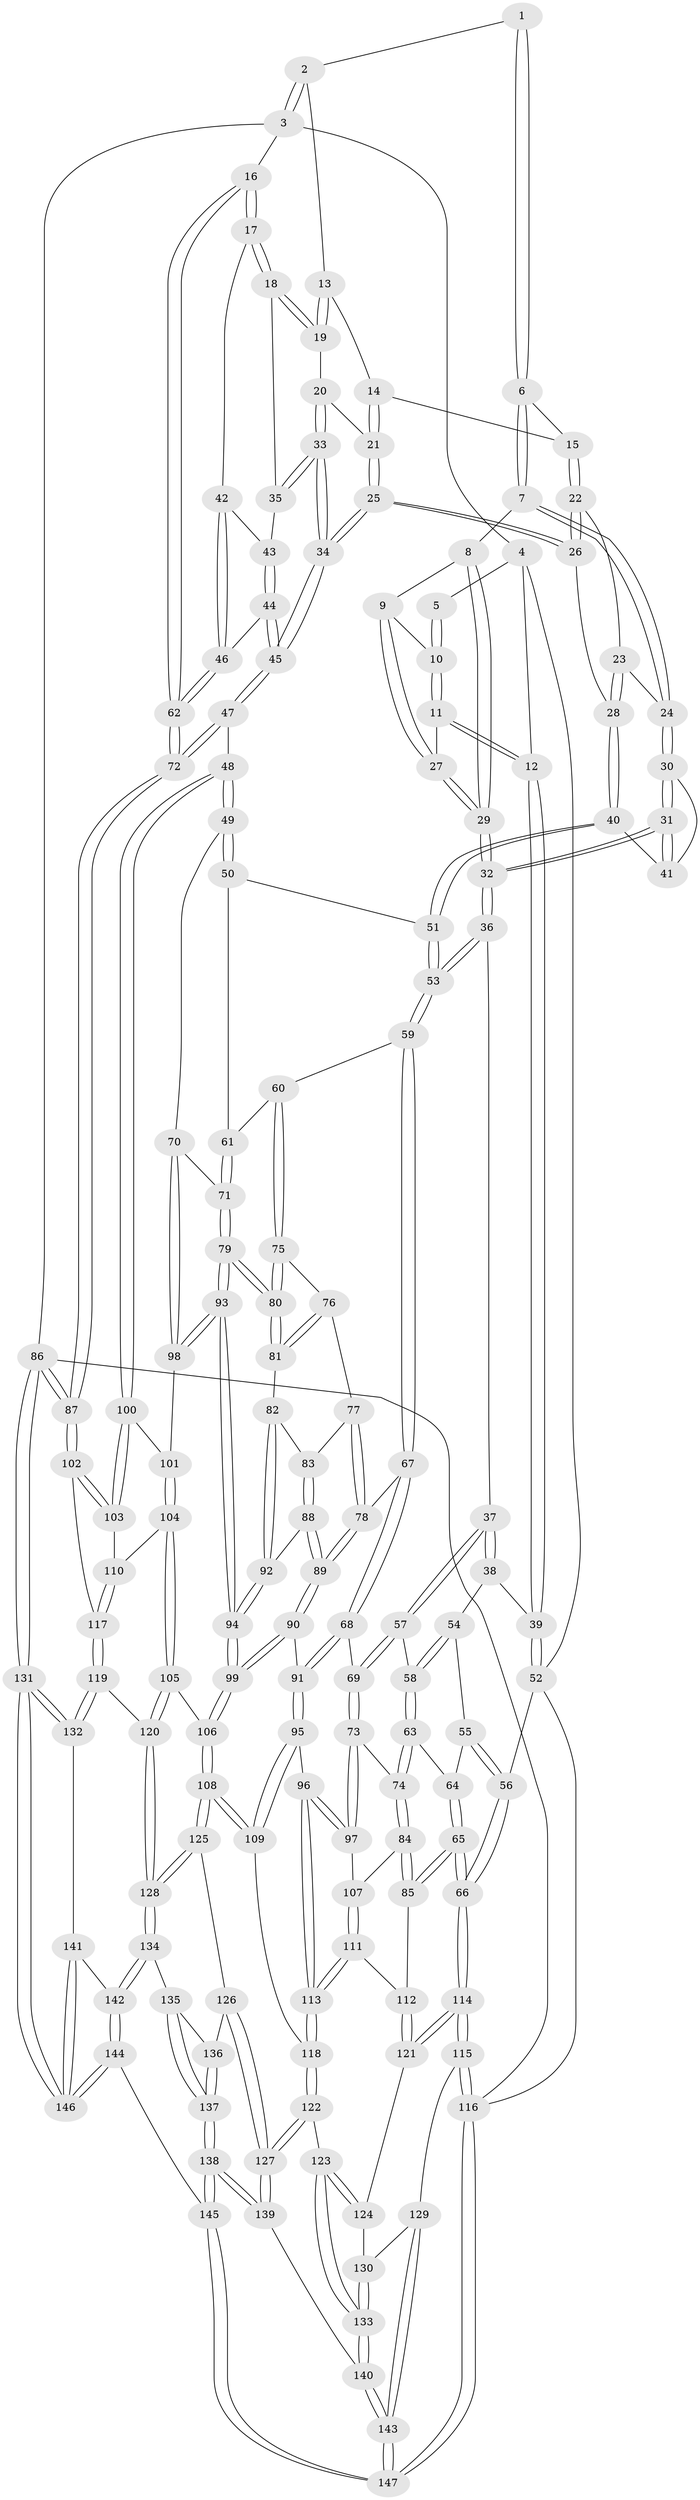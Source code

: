 // coarse degree distribution, {4: 0.30392156862745096, 6: 0.19607843137254902, 3: 0.09803921568627451, 5: 0.39215686274509803, 2: 0.00980392156862745}
// Generated by graph-tools (version 1.1) at 2025/21/03/04/25 18:21:34]
// undirected, 147 vertices, 364 edges
graph export_dot {
graph [start="1"]
  node [color=gray90,style=filled];
  1 [pos="+0.6528622352191632+0"];
  2 [pos="+0.995042605401821+0"];
  3 [pos="+1+0"];
  4 [pos="+0.21485087706456998+0"];
  5 [pos="+0.4826781509142494+0"];
  6 [pos="+0.6415847258002846+0.04096355912989304"];
  7 [pos="+0.5873101181056543+0.10327074196220232"];
  8 [pos="+0.5504692664759991+0.10248859475799485"];
  9 [pos="+0.529799668514492+0.09687161464763877"];
  10 [pos="+0.4623075991730949+0.03515985103043216"];
  11 [pos="+0.38180717780588264+0.09661674295823562"];
  12 [pos="+0.19952395933463607+0.13239180271293025"];
  13 [pos="+0.7296004286947123+0.08862249394250066"];
  14 [pos="+0.7179766022746482+0.09335916560824074"];
  15 [pos="+0.7149703258591347+0.09336148846275649"];
  16 [pos="+1+0"];
  17 [pos="+1+0"];
  18 [pos="+1+0"];
  19 [pos="+0.9010398336999195+0.06993646124951527"];
  20 [pos="+0.896266865921483+0.07498591556103383"];
  21 [pos="+0.7847694122396699+0.1583142047915205"];
  22 [pos="+0.7095395483096215+0.1259648588258541"];
  23 [pos="+0.663255390673995+0.15773118116782867"];
  24 [pos="+0.5945586441650936+0.1281422389526522"];
  25 [pos="+0.7548477325796341+0.24770827604800968"];
  26 [pos="+0.7242349808529867+0.24535611697180879"];
  27 [pos="+0.45941959491113016+0.15842735631977145"];
  28 [pos="+0.7131862516450166+0.24814551644443716"];
  29 [pos="+0.4702530773813624+0.28395428077952123"];
  30 [pos="+0.5952706629934061+0.16056837380733127"];
  31 [pos="+0.4757114838875644+0.2894475043850645"];
  32 [pos="+0.46973200211117744+0.29255501455096217"];
  33 [pos="+0.8023523805559202+0.26707456647268907"];
  34 [pos="+0.7959020509659227+0.2710909701241661"];
  35 [pos="+0.8714905809641006+0.24432502295861158"];
  36 [pos="+0.466411216331112+0.29720382661226075"];
  37 [pos="+0.40260010768027227+0.2939580176933223"];
  38 [pos="+0.20427873097706617+0.14782564712895574"];
  39 [pos="+0.19799473140076781+0.13600854707113108"];
  40 [pos="+0.6841401770202283+0.26126147478436257"];
  41 [pos="+0.64997381107843+0.2476991890178075"];
  42 [pos="+0.9723750041626865+0.25250023589050913"];
  43 [pos="+0.934587788688296+0.2869412488933507"];
  44 [pos="+0.9186719380173933+0.3689504876809638"];
  45 [pos="+0.8392162179085224+0.4058280987739264"];
  46 [pos="+1+0.37623236590218795"];
  47 [pos="+0.8295084282504112+0.4283663830355691"];
  48 [pos="+0.7986172798502441+0.45944894585536833"];
  49 [pos="+0.7603712547190142+0.4558901529573717"];
  50 [pos="+0.6685514255477839+0.3232687063830607"];
  51 [pos="+0.6734208779975306+0.29696065188798965"];
  52 [pos="+0+0.23804589398336262"];
  53 [pos="+0.4878423124224093+0.3342152506179681"];
  54 [pos="+0.2029924378759801+0.17878259789020698"];
  55 [pos="+0.1291788106215069+0.36448340278379926"];
  56 [pos="+0+0.40889397078708994"];
  57 [pos="+0.3405952567832646+0.3896946467098739"];
  58 [pos="+0.2332081299322186+0.39193547080410057"];
  59 [pos="+0.49557837513501485+0.3498193692446187"];
  60 [pos="+0.5258514760575586+0.37105327686315187"];
  61 [pos="+0.6004832631563305+0.38183941983285397"];
  62 [pos="+1+0.4310014571187606"];
  63 [pos="+0.21441985333444433+0.42224196411571624"];
  64 [pos="+0.14994186525100175+0.39361790103381444"];
  65 [pos="+0+0.5550975328258991"];
  66 [pos="+0+0.5654004083973702"];
  67 [pos="+0.44923863801772124+0.45105713141558496"];
  68 [pos="+0.3824871271893285+0.4841709455187415"];
  69 [pos="+0.35444695776560536+0.47175004674527093"];
  70 [pos="+0.7073360727034136+0.4691343045136809"];
  71 [pos="+0.672210094675099+0.4759097825844279"];
  72 [pos="+1+0.6317454351861165"];
  73 [pos="+0.252515734907368+0.5271619170164012"];
  74 [pos="+0.20889329116441552+0.5091864149080677"];
  75 [pos="+0.5328939074165254+0.4007007750154856"];
  76 [pos="+0.5283094170728331+0.461037446431311"];
  77 [pos="+0.5269313723126332+0.4661970221934219"];
  78 [pos="+0.48099993512235484+0.49265833144944166"];
  79 [pos="+0.6389311521889243+0.5070038648373656"];
  80 [pos="+0.5951722244313271+0.4936909940826569"];
  81 [pos="+0.5938519040290828+0.4938825856411152"];
  82 [pos="+0.5590155755290279+0.5023348395953585"];
  83 [pos="+0.5391613606179958+0.500102549690549"];
  84 [pos="+0.1489984917370279+0.5342471934283761"];
  85 [pos="+0.10395126602908017+0.5498218638387254"];
  86 [pos="+1+1"];
  87 [pos="+1+0.6706714683284398"];
  88 [pos="+0.4971432121004845+0.5284966967976744"];
  89 [pos="+0.4916348394498354+0.5304415167993972"];
  90 [pos="+0.4789821383086547+0.5583414497775255"];
  91 [pos="+0.41486394635404983+0.5709019434626422"];
  92 [pos="+0.5491829096762203+0.5384246919917617"];
  93 [pos="+0.6231672807079499+0.574706668034296"];
  94 [pos="+0.6072897084373677+0.61513461046248"];
  95 [pos="+0.4069194288241377+0.5839504341299314"];
  96 [pos="+0.3367241249272777+0.6377484696115454"];
  97 [pos="+0.25985734760089757+0.5403665252871734"];
  98 [pos="+0.7026677750868334+0.5733356030963005"];
  99 [pos="+0.5942866919520178+0.6724033184566979"];
  100 [pos="+0.8123590625680552+0.5430489723550407"];
  101 [pos="+0.7336495161276835+0.5873672792150247"];
  102 [pos="+1+0.6743358945560641"];
  103 [pos="+0.829134109317625+0.5746726038279341"];
  104 [pos="+0.6616063964120587+0.6700995699265254"];
  105 [pos="+0.604946041617942+0.6909452946802317"];
  106 [pos="+0.5968328366495318+0.6898788171384339"];
  107 [pos="+0.2234416708177704+0.6390086013189537"];
  108 [pos="+0.5918477852658295+0.6948185478493953"];
  109 [pos="+0.48880695008621167+0.6803898622442691"];
  110 [pos="+0.7847202111438335+0.6648956125397829"];
  111 [pos="+0.22054753759727289+0.6947629388235204"];
  112 [pos="+0.21185105603339055+0.6969443428792024"];
  113 [pos="+0.32914918488618716+0.697124866785015"];
  114 [pos="+0+0.584203735981872"];
  115 [pos="+0+0.8093556978416271"];
  116 [pos="+0+1"];
  117 [pos="+0.8279987395505166+0.77730379499627"];
  118 [pos="+0.3425427643406515+0.719822699592261"];
  119 [pos="+0.8075597512304632+0.8095084190411774"];
  120 [pos="+0.7735341242985581+0.8134938066420254"];
  121 [pos="+0.18734304898368956+0.7215609433492914"];
  122 [pos="+0.35061139780047446+0.7810453116145646"];
  123 [pos="+0.31810835178412655+0.8196826791395412"];
  124 [pos="+0.17056532947024003+0.7797500422715693"];
  125 [pos="+0.5789400391885101+0.7283143135291099"];
  126 [pos="+0.5435872945010898+0.7935320452932603"];
  127 [pos="+0.4637712478726679+0.8301333826923233"];
  128 [pos="+0.700136671497711+0.8872679249804708"];
  129 [pos="+0.055727739709074714+0.8344442926352698"];
  130 [pos="+0.13708547634665483+0.8137357385270618"];
  131 [pos="+1+1"];
  132 [pos="+0.8677521957645642+0.9065135952114113"];
  133 [pos="+0.2769368081229981+0.9365477056538153"];
  134 [pos="+0.6936013355636668+0.8974883809069198"];
  135 [pos="+0.6920532102578323+0.8976720254631844"];
  136 [pos="+0.555442978702488+0.8150001418362451"];
  137 [pos="+0.585032313845436+0.9491743994175437"];
  138 [pos="+0.5321811264407784+1"];
  139 [pos="+0.4538673914799517+0.9358287226037051"];
  140 [pos="+0.27736349557747303+0.9470290276221064"];
  141 [pos="+0.7673795660792283+0.9458660336820931"];
  142 [pos="+0.7123067001873195+0.9408461400977852"];
  143 [pos="+0.23720769455145838+1"];
  144 [pos="+0.6990374479995682+1"];
  145 [pos="+0.5474278372514815+1"];
  146 [pos="+0.9178391268934554+1"];
  147 [pos="+0.19617782544880727+1"];
  1 -- 2;
  1 -- 6;
  1 -- 6;
  2 -- 3;
  2 -- 3;
  2 -- 13;
  3 -- 4;
  3 -- 16;
  3 -- 86;
  4 -- 5;
  4 -- 12;
  4 -- 52;
  5 -- 10;
  5 -- 10;
  6 -- 7;
  6 -- 7;
  6 -- 15;
  7 -- 8;
  7 -- 24;
  7 -- 24;
  8 -- 9;
  8 -- 29;
  8 -- 29;
  9 -- 10;
  9 -- 27;
  9 -- 27;
  10 -- 11;
  10 -- 11;
  11 -- 12;
  11 -- 12;
  11 -- 27;
  12 -- 39;
  12 -- 39;
  13 -- 14;
  13 -- 19;
  13 -- 19;
  14 -- 15;
  14 -- 21;
  14 -- 21;
  15 -- 22;
  15 -- 22;
  16 -- 17;
  16 -- 17;
  16 -- 62;
  16 -- 62;
  17 -- 18;
  17 -- 18;
  17 -- 42;
  18 -- 19;
  18 -- 19;
  18 -- 35;
  19 -- 20;
  20 -- 21;
  20 -- 33;
  20 -- 33;
  21 -- 25;
  21 -- 25;
  22 -- 23;
  22 -- 26;
  22 -- 26;
  23 -- 24;
  23 -- 28;
  23 -- 28;
  24 -- 30;
  24 -- 30;
  25 -- 26;
  25 -- 26;
  25 -- 34;
  25 -- 34;
  26 -- 28;
  27 -- 29;
  27 -- 29;
  28 -- 40;
  28 -- 40;
  29 -- 32;
  29 -- 32;
  30 -- 31;
  30 -- 31;
  30 -- 41;
  31 -- 32;
  31 -- 32;
  31 -- 41;
  31 -- 41;
  32 -- 36;
  32 -- 36;
  33 -- 34;
  33 -- 34;
  33 -- 35;
  33 -- 35;
  34 -- 45;
  34 -- 45;
  35 -- 43;
  36 -- 37;
  36 -- 53;
  36 -- 53;
  37 -- 38;
  37 -- 38;
  37 -- 57;
  37 -- 57;
  38 -- 39;
  38 -- 54;
  39 -- 52;
  39 -- 52;
  40 -- 41;
  40 -- 51;
  40 -- 51;
  42 -- 43;
  42 -- 46;
  42 -- 46;
  43 -- 44;
  43 -- 44;
  44 -- 45;
  44 -- 45;
  44 -- 46;
  45 -- 47;
  45 -- 47;
  46 -- 62;
  46 -- 62;
  47 -- 48;
  47 -- 72;
  47 -- 72;
  48 -- 49;
  48 -- 49;
  48 -- 100;
  48 -- 100;
  49 -- 50;
  49 -- 50;
  49 -- 70;
  50 -- 51;
  50 -- 61;
  51 -- 53;
  51 -- 53;
  52 -- 56;
  52 -- 116;
  53 -- 59;
  53 -- 59;
  54 -- 55;
  54 -- 58;
  54 -- 58;
  55 -- 56;
  55 -- 56;
  55 -- 64;
  56 -- 66;
  56 -- 66;
  57 -- 58;
  57 -- 69;
  57 -- 69;
  58 -- 63;
  58 -- 63;
  59 -- 60;
  59 -- 67;
  59 -- 67;
  60 -- 61;
  60 -- 75;
  60 -- 75;
  61 -- 71;
  61 -- 71;
  62 -- 72;
  62 -- 72;
  63 -- 64;
  63 -- 74;
  63 -- 74;
  64 -- 65;
  64 -- 65;
  65 -- 66;
  65 -- 66;
  65 -- 85;
  65 -- 85;
  66 -- 114;
  66 -- 114;
  67 -- 68;
  67 -- 68;
  67 -- 78;
  68 -- 69;
  68 -- 91;
  68 -- 91;
  69 -- 73;
  69 -- 73;
  70 -- 71;
  70 -- 98;
  70 -- 98;
  71 -- 79;
  71 -- 79;
  72 -- 87;
  72 -- 87;
  73 -- 74;
  73 -- 97;
  73 -- 97;
  74 -- 84;
  74 -- 84;
  75 -- 76;
  75 -- 80;
  75 -- 80;
  76 -- 77;
  76 -- 81;
  76 -- 81;
  77 -- 78;
  77 -- 78;
  77 -- 83;
  78 -- 89;
  78 -- 89;
  79 -- 80;
  79 -- 80;
  79 -- 93;
  79 -- 93;
  80 -- 81;
  80 -- 81;
  81 -- 82;
  82 -- 83;
  82 -- 92;
  82 -- 92;
  83 -- 88;
  83 -- 88;
  84 -- 85;
  84 -- 85;
  84 -- 107;
  85 -- 112;
  86 -- 87;
  86 -- 87;
  86 -- 131;
  86 -- 131;
  86 -- 116;
  87 -- 102;
  87 -- 102;
  88 -- 89;
  88 -- 89;
  88 -- 92;
  89 -- 90;
  89 -- 90;
  90 -- 91;
  90 -- 99;
  90 -- 99;
  91 -- 95;
  91 -- 95;
  92 -- 94;
  92 -- 94;
  93 -- 94;
  93 -- 94;
  93 -- 98;
  93 -- 98;
  94 -- 99;
  94 -- 99;
  95 -- 96;
  95 -- 109;
  95 -- 109;
  96 -- 97;
  96 -- 97;
  96 -- 113;
  96 -- 113;
  97 -- 107;
  98 -- 101;
  99 -- 106;
  99 -- 106;
  100 -- 101;
  100 -- 103;
  100 -- 103;
  101 -- 104;
  101 -- 104;
  102 -- 103;
  102 -- 103;
  102 -- 117;
  103 -- 110;
  104 -- 105;
  104 -- 105;
  104 -- 110;
  105 -- 106;
  105 -- 120;
  105 -- 120;
  106 -- 108;
  106 -- 108;
  107 -- 111;
  107 -- 111;
  108 -- 109;
  108 -- 109;
  108 -- 125;
  108 -- 125;
  109 -- 118;
  110 -- 117;
  110 -- 117;
  111 -- 112;
  111 -- 113;
  111 -- 113;
  112 -- 121;
  112 -- 121;
  113 -- 118;
  113 -- 118;
  114 -- 115;
  114 -- 115;
  114 -- 121;
  114 -- 121;
  115 -- 116;
  115 -- 116;
  115 -- 129;
  116 -- 147;
  116 -- 147;
  117 -- 119;
  117 -- 119;
  118 -- 122;
  118 -- 122;
  119 -- 120;
  119 -- 132;
  119 -- 132;
  120 -- 128;
  120 -- 128;
  121 -- 124;
  122 -- 123;
  122 -- 127;
  122 -- 127;
  123 -- 124;
  123 -- 124;
  123 -- 133;
  123 -- 133;
  124 -- 130;
  125 -- 126;
  125 -- 128;
  125 -- 128;
  126 -- 127;
  126 -- 127;
  126 -- 136;
  127 -- 139;
  127 -- 139;
  128 -- 134;
  128 -- 134;
  129 -- 130;
  129 -- 143;
  129 -- 143;
  130 -- 133;
  130 -- 133;
  131 -- 132;
  131 -- 132;
  131 -- 146;
  131 -- 146;
  132 -- 141;
  133 -- 140;
  133 -- 140;
  134 -- 135;
  134 -- 142;
  134 -- 142;
  135 -- 136;
  135 -- 137;
  135 -- 137;
  136 -- 137;
  136 -- 137;
  137 -- 138;
  137 -- 138;
  138 -- 139;
  138 -- 139;
  138 -- 145;
  138 -- 145;
  139 -- 140;
  140 -- 143;
  140 -- 143;
  141 -- 142;
  141 -- 146;
  141 -- 146;
  142 -- 144;
  142 -- 144;
  143 -- 147;
  143 -- 147;
  144 -- 145;
  144 -- 146;
  144 -- 146;
  145 -- 147;
  145 -- 147;
}
